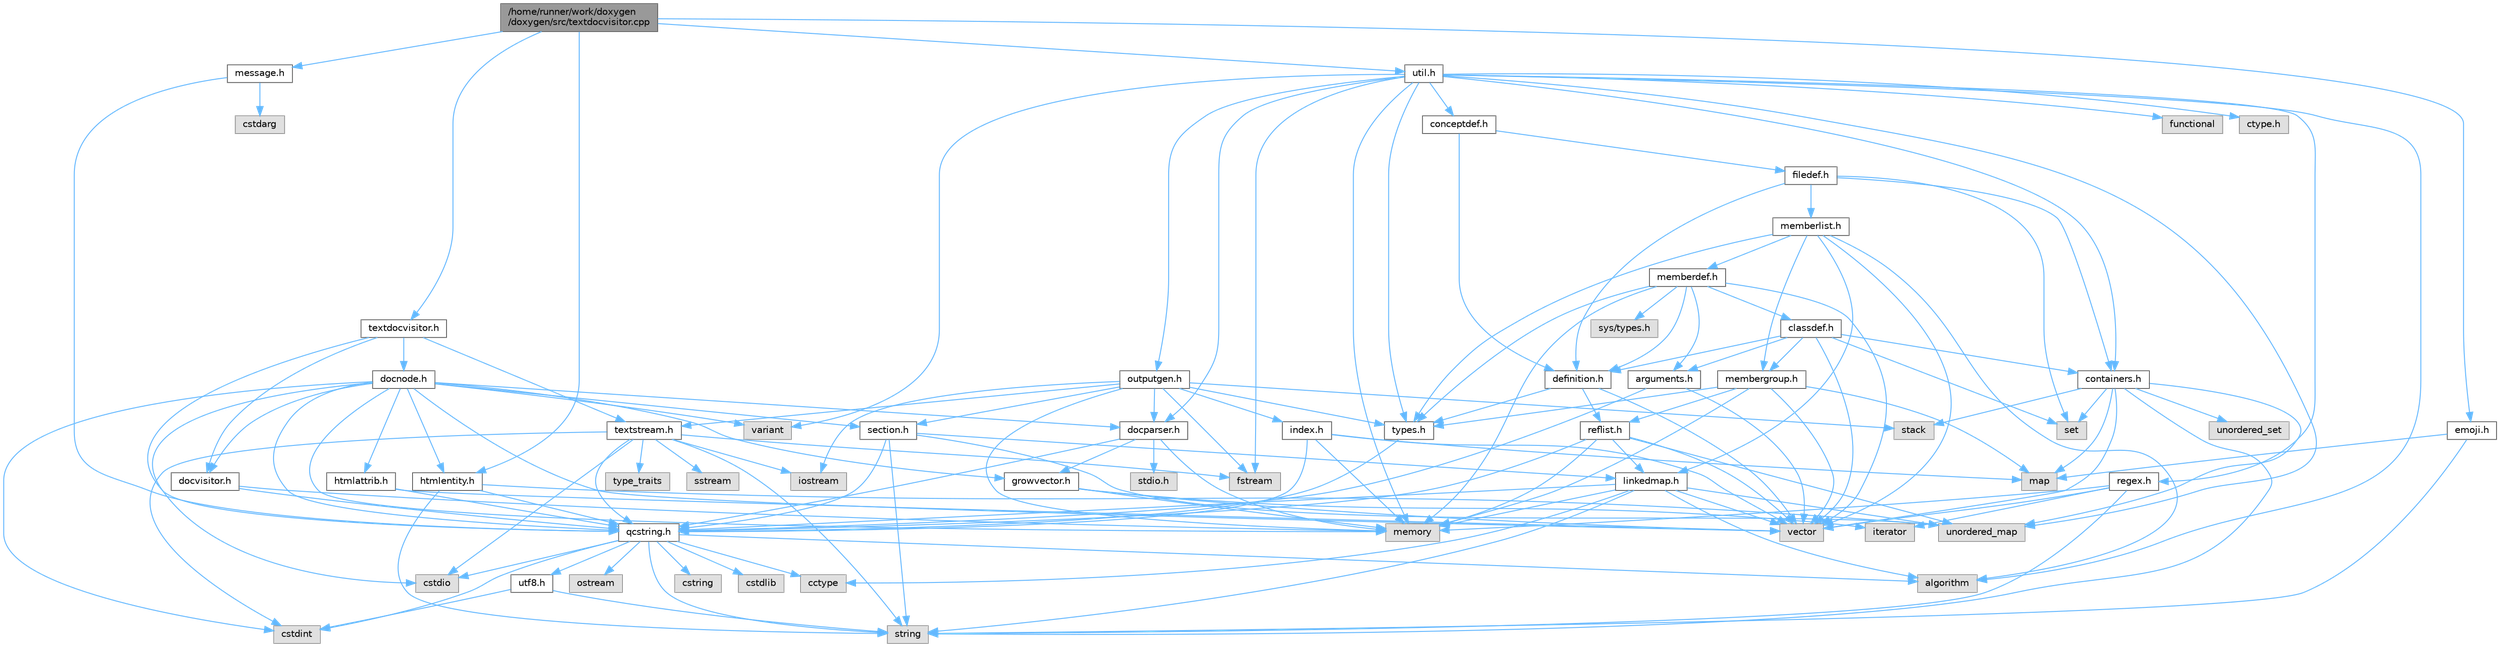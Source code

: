 digraph "/home/runner/work/doxygen/doxygen/src/textdocvisitor.cpp"
{
 // INTERACTIVE_SVG=YES
 // LATEX_PDF_SIZE
  bgcolor="transparent";
  edge [fontname=Helvetica,fontsize=10,labelfontname=Helvetica,labelfontsize=10];
  node [fontname=Helvetica,fontsize=10,shape=box,height=0.2,width=0.4];
  Node1 [label="/home/runner/work/doxygen\l/doxygen/src/textdocvisitor.cpp",height=0.2,width=0.4,color="gray40", fillcolor="grey60", style="filled", fontcolor="black",tooltip=" "];
  Node1 -> Node2 [color="steelblue1",style="solid",tooltip=" "];
  Node2 [label="textdocvisitor.h",height=0.2,width=0.4,color="grey40", fillcolor="white", style="filled",URL="$dd/d66/textdocvisitor_8h.html",tooltip=" "];
  Node2 -> Node3 [color="steelblue1",style="solid",tooltip=" "];
  Node3 [label="qcstring.h",height=0.2,width=0.4,color="grey40", fillcolor="white", style="filled",URL="$d7/d5c/qcstring_8h.html",tooltip=" "];
  Node3 -> Node4 [color="steelblue1",style="solid",tooltip=" "];
  Node4 [label="string",height=0.2,width=0.4,color="grey60", fillcolor="#E0E0E0", style="filled",tooltip=" "];
  Node3 -> Node5 [color="steelblue1",style="solid",tooltip=" "];
  Node5 [label="algorithm",height=0.2,width=0.4,color="grey60", fillcolor="#E0E0E0", style="filled",tooltip=" "];
  Node3 -> Node6 [color="steelblue1",style="solid",tooltip=" "];
  Node6 [label="cctype",height=0.2,width=0.4,color="grey60", fillcolor="#E0E0E0", style="filled",tooltip=" "];
  Node3 -> Node7 [color="steelblue1",style="solid",tooltip=" "];
  Node7 [label="cstring",height=0.2,width=0.4,color="grey60", fillcolor="#E0E0E0", style="filled",tooltip=" "];
  Node3 -> Node8 [color="steelblue1",style="solid",tooltip=" "];
  Node8 [label="cstdio",height=0.2,width=0.4,color="grey60", fillcolor="#E0E0E0", style="filled",tooltip=" "];
  Node3 -> Node9 [color="steelblue1",style="solid",tooltip=" "];
  Node9 [label="cstdlib",height=0.2,width=0.4,color="grey60", fillcolor="#E0E0E0", style="filled",tooltip=" "];
  Node3 -> Node10 [color="steelblue1",style="solid",tooltip=" "];
  Node10 [label="cstdint",height=0.2,width=0.4,color="grey60", fillcolor="#E0E0E0", style="filled",tooltip=" "];
  Node3 -> Node11 [color="steelblue1",style="solid",tooltip=" "];
  Node11 [label="ostream",height=0.2,width=0.4,color="grey60", fillcolor="#E0E0E0", style="filled",tooltip=" "];
  Node3 -> Node12 [color="steelblue1",style="solid",tooltip=" "];
  Node12 [label="utf8.h",height=0.2,width=0.4,color="grey40", fillcolor="white", style="filled",URL="$db/d7c/utf8_8h.html",tooltip="Various UTF8 related helper functions."];
  Node12 -> Node10 [color="steelblue1",style="solid",tooltip=" "];
  Node12 -> Node4 [color="steelblue1",style="solid",tooltip=" "];
  Node2 -> Node13 [color="steelblue1",style="solid",tooltip=" "];
  Node13 [label="docvisitor.h",height=0.2,width=0.4,color="grey40", fillcolor="white", style="filled",URL="$d2/d3c/docvisitor_8h.html",tooltip=" "];
  Node13 -> Node14 [color="steelblue1",style="solid",tooltip=" "];
  Node14 [label="memory",height=0.2,width=0.4,color="grey60", fillcolor="#E0E0E0", style="filled",tooltip=" "];
  Node13 -> Node3 [color="steelblue1",style="solid",tooltip=" "];
  Node2 -> Node15 [color="steelblue1",style="solid",tooltip=" "];
  Node15 [label="docnode.h",height=0.2,width=0.4,color="grey40", fillcolor="white", style="filled",URL="$de/d2b/docnode_8h.html",tooltip=" "];
  Node15 -> Node8 [color="steelblue1",style="solid",tooltip=" "];
  Node15 -> Node10 [color="steelblue1",style="solid",tooltip=" "];
  Node15 -> Node16 [color="steelblue1",style="solid",tooltip=" "];
  Node16 [label="vector",height=0.2,width=0.4,color="grey60", fillcolor="#E0E0E0", style="filled",tooltip=" "];
  Node15 -> Node14 [color="steelblue1",style="solid",tooltip=" "];
  Node15 -> Node17 [color="steelblue1",style="solid",tooltip=" "];
  Node17 [label="variant",height=0.2,width=0.4,color="grey60", fillcolor="#E0E0E0", style="filled",tooltip=" "];
  Node15 -> Node3 [color="steelblue1",style="solid",tooltip=" "];
  Node15 -> Node13 [color="steelblue1",style="solid",tooltip=" "];
  Node15 -> Node18 [color="steelblue1",style="solid",tooltip=" "];
  Node18 [label="docparser.h",height=0.2,width=0.4,color="grey40", fillcolor="white", style="filled",URL="$de/d9c/docparser_8h.html",tooltip=" "];
  Node18 -> Node19 [color="steelblue1",style="solid",tooltip=" "];
  Node19 [label="stdio.h",height=0.2,width=0.4,color="grey60", fillcolor="#E0E0E0", style="filled",tooltip=" "];
  Node18 -> Node14 [color="steelblue1",style="solid",tooltip=" "];
  Node18 -> Node3 [color="steelblue1",style="solid",tooltip=" "];
  Node18 -> Node20 [color="steelblue1",style="solid",tooltip=" "];
  Node20 [label="growvector.h",height=0.2,width=0.4,color="grey40", fillcolor="white", style="filled",URL="$d7/d50/growvector_8h.html",tooltip=" "];
  Node20 -> Node16 [color="steelblue1",style="solid",tooltip=" "];
  Node20 -> Node14 [color="steelblue1",style="solid",tooltip=" "];
  Node20 -> Node21 [color="steelblue1",style="solid",tooltip=" "];
  Node21 [label="iterator",height=0.2,width=0.4,color="grey60", fillcolor="#E0E0E0", style="filled",tooltip=" "];
  Node15 -> Node22 [color="steelblue1",style="solid",tooltip=" "];
  Node22 [label="htmlattrib.h",height=0.2,width=0.4,color="grey40", fillcolor="white", style="filled",URL="$d0/d73/htmlattrib_8h.html",tooltip=" "];
  Node22 -> Node16 [color="steelblue1",style="solid",tooltip=" "];
  Node22 -> Node3 [color="steelblue1",style="solid",tooltip=" "];
  Node15 -> Node23 [color="steelblue1",style="solid",tooltip=" "];
  Node23 [label="htmlentity.h",height=0.2,width=0.4,color="grey40", fillcolor="white", style="filled",URL="$db/dc6/htmlentity_8h.html",tooltip=" "];
  Node23 -> Node24 [color="steelblue1",style="solid",tooltip=" "];
  Node24 [label="unordered_map",height=0.2,width=0.4,color="grey60", fillcolor="#E0E0E0", style="filled",tooltip=" "];
  Node23 -> Node4 [color="steelblue1",style="solid",tooltip=" "];
  Node23 -> Node3 [color="steelblue1",style="solid",tooltip=" "];
  Node15 -> Node20 [color="steelblue1",style="solid",tooltip=" "];
  Node15 -> Node25 [color="steelblue1",style="solid",tooltip=" "];
  Node25 [label="section.h",height=0.2,width=0.4,color="grey40", fillcolor="white", style="filled",URL="$d1/d2a/section_8h.html",tooltip=" "];
  Node25 -> Node4 [color="steelblue1",style="solid",tooltip=" "];
  Node25 -> Node24 [color="steelblue1",style="solid",tooltip=" "];
  Node25 -> Node3 [color="steelblue1",style="solid",tooltip=" "];
  Node25 -> Node26 [color="steelblue1",style="solid",tooltip=" "];
  Node26 [label="linkedmap.h",height=0.2,width=0.4,color="grey40", fillcolor="white", style="filled",URL="$da/de1/linkedmap_8h.html",tooltip=" "];
  Node26 -> Node24 [color="steelblue1",style="solid",tooltip=" "];
  Node26 -> Node16 [color="steelblue1",style="solid",tooltip=" "];
  Node26 -> Node14 [color="steelblue1",style="solid",tooltip=" "];
  Node26 -> Node4 [color="steelblue1",style="solid",tooltip=" "];
  Node26 -> Node5 [color="steelblue1",style="solid",tooltip=" "];
  Node26 -> Node6 [color="steelblue1",style="solid",tooltip=" "];
  Node26 -> Node3 [color="steelblue1",style="solid",tooltip=" "];
  Node2 -> Node27 [color="steelblue1",style="solid",tooltip=" "];
  Node27 [label="textstream.h",height=0.2,width=0.4,color="grey40", fillcolor="white", style="filled",URL="$d4/d7d/textstream_8h.html",tooltip=" "];
  Node27 -> Node4 [color="steelblue1",style="solid",tooltip=" "];
  Node27 -> Node28 [color="steelblue1",style="solid",tooltip=" "];
  Node28 [label="iostream",height=0.2,width=0.4,color="grey60", fillcolor="#E0E0E0", style="filled",tooltip=" "];
  Node27 -> Node29 [color="steelblue1",style="solid",tooltip=" "];
  Node29 [label="sstream",height=0.2,width=0.4,color="grey60", fillcolor="#E0E0E0", style="filled",tooltip=" "];
  Node27 -> Node10 [color="steelblue1",style="solid",tooltip=" "];
  Node27 -> Node8 [color="steelblue1",style="solid",tooltip=" "];
  Node27 -> Node30 [color="steelblue1",style="solid",tooltip=" "];
  Node30 [label="fstream",height=0.2,width=0.4,color="grey60", fillcolor="#E0E0E0", style="filled",tooltip=" "];
  Node27 -> Node31 [color="steelblue1",style="solid",tooltip=" "];
  Node31 [label="type_traits",height=0.2,width=0.4,color="grey60", fillcolor="#E0E0E0", style="filled",tooltip=" "];
  Node27 -> Node3 [color="steelblue1",style="solid",tooltip=" "];
  Node1 -> Node32 [color="steelblue1",style="solid",tooltip=" "];
  Node32 [label="message.h",height=0.2,width=0.4,color="grey40", fillcolor="white", style="filled",URL="$d2/d0d/message_8h.html",tooltip=" "];
  Node32 -> Node33 [color="steelblue1",style="solid",tooltip=" "];
  Node33 [label="cstdarg",height=0.2,width=0.4,color="grey60", fillcolor="#E0E0E0", style="filled",tooltip=" "];
  Node32 -> Node3 [color="steelblue1",style="solid",tooltip=" "];
  Node1 -> Node34 [color="steelblue1",style="solid",tooltip=" "];
  Node34 [label="util.h",height=0.2,width=0.4,color="grey40", fillcolor="white", style="filled",URL="$d8/d3c/util_8h.html",tooltip="A bunch of utility functions."];
  Node34 -> Node14 [color="steelblue1",style="solid",tooltip=" "];
  Node34 -> Node24 [color="steelblue1",style="solid",tooltip=" "];
  Node34 -> Node5 [color="steelblue1",style="solid",tooltip=" "];
  Node34 -> Node35 [color="steelblue1",style="solid",tooltip=" "];
  Node35 [label="functional",height=0.2,width=0.4,color="grey60", fillcolor="#E0E0E0", style="filled",tooltip=" "];
  Node34 -> Node30 [color="steelblue1",style="solid",tooltip=" "];
  Node34 -> Node17 [color="steelblue1",style="solid",tooltip=" "];
  Node34 -> Node36 [color="steelblue1",style="solid",tooltip=" "];
  Node36 [label="ctype.h",height=0.2,width=0.4,color="grey60", fillcolor="#E0E0E0", style="filled",tooltip=" "];
  Node34 -> Node37 [color="steelblue1",style="solid",tooltip=" "];
  Node37 [label="types.h",height=0.2,width=0.4,color="grey40", fillcolor="white", style="filled",URL="$d9/d49/types_8h.html",tooltip="This file contains a number of basic enums and types."];
  Node37 -> Node3 [color="steelblue1",style="solid",tooltip=" "];
  Node34 -> Node18 [color="steelblue1",style="solid",tooltip=" "];
  Node34 -> Node38 [color="steelblue1",style="solid",tooltip=" "];
  Node38 [label="containers.h",height=0.2,width=0.4,color="grey40", fillcolor="white", style="filled",URL="$d5/d75/containers_8h.html",tooltip=" "];
  Node38 -> Node16 [color="steelblue1",style="solid",tooltip=" "];
  Node38 -> Node4 [color="steelblue1",style="solid",tooltip=" "];
  Node38 -> Node39 [color="steelblue1",style="solid",tooltip=" "];
  Node39 [label="set",height=0.2,width=0.4,color="grey60", fillcolor="#E0E0E0", style="filled",tooltip=" "];
  Node38 -> Node40 [color="steelblue1",style="solid",tooltip=" "];
  Node40 [label="map",height=0.2,width=0.4,color="grey60", fillcolor="#E0E0E0", style="filled",tooltip=" "];
  Node38 -> Node41 [color="steelblue1",style="solid",tooltip=" "];
  Node41 [label="unordered_set",height=0.2,width=0.4,color="grey60", fillcolor="#E0E0E0", style="filled",tooltip=" "];
  Node38 -> Node24 [color="steelblue1",style="solid",tooltip=" "];
  Node38 -> Node42 [color="steelblue1",style="solid",tooltip=" "];
  Node42 [label="stack",height=0.2,width=0.4,color="grey60", fillcolor="#E0E0E0", style="filled",tooltip=" "];
  Node34 -> Node43 [color="steelblue1",style="solid",tooltip=" "];
  Node43 [label="outputgen.h",height=0.2,width=0.4,color="grey40", fillcolor="white", style="filled",URL="$df/d06/outputgen_8h.html",tooltip=" "];
  Node43 -> Node14 [color="steelblue1",style="solid",tooltip=" "];
  Node43 -> Node42 [color="steelblue1",style="solid",tooltip=" "];
  Node43 -> Node28 [color="steelblue1",style="solid",tooltip=" "];
  Node43 -> Node30 [color="steelblue1",style="solid",tooltip=" "];
  Node43 -> Node37 [color="steelblue1",style="solid",tooltip=" "];
  Node43 -> Node44 [color="steelblue1",style="solid",tooltip=" "];
  Node44 [label="index.h",height=0.2,width=0.4,color="grey40", fillcolor="white", style="filled",URL="$d1/db5/index_8h.html",tooltip=" "];
  Node44 -> Node14 [color="steelblue1",style="solid",tooltip=" "];
  Node44 -> Node16 [color="steelblue1",style="solid",tooltip=" "];
  Node44 -> Node40 [color="steelblue1",style="solid",tooltip=" "];
  Node44 -> Node3 [color="steelblue1",style="solid",tooltip=" "];
  Node43 -> Node25 [color="steelblue1",style="solid",tooltip=" "];
  Node43 -> Node27 [color="steelblue1",style="solid",tooltip=" "];
  Node43 -> Node18 [color="steelblue1",style="solid",tooltip=" "];
  Node34 -> Node45 [color="steelblue1",style="solid",tooltip=" "];
  Node45 [label="regex.h",height=0.2,width=0.4,color="grey40", fillcolor="white", style="filled",URL="$d1/d21/regex_8h.html",tooltip=" "];
  Node45 -> Node14 [color="steelblue1",style="solid",tooltip=" "];
  Node45 -> Node4 [color="steelblue1",style="solid",tooltip=" "];
  Node45 -> Node16 [color="steelblue1",style="solid",tooltip=" "];
  Node45 -> Node21 [color="steelblue1",style="solid",tooltip=" "];
  Node34 -> Node46 [color="steelblue1",style="solid",tooltip=" "];
  Node46 [label="conceptdef.h",height=0.2,width=0.4,color="grey40", fillcolor="white", style="filled",URL="$da/df1/conceptdef_8h.html",tooltip=" "];
  Node46 -> Node47 [color="steelblue1",style="solid",tooltip=" "];
  Node47 [label="definition.h",height=0.2,width=0.4,color="grey40", fillcolor="white", style="filled",URL="$df/da1/definition_8h.html",tooltip=" "];
  Node47 -> Node16 [color="steelblue1",style="solid",tooltip=" "];
  Node47 -> Node37 [color="steelblue1",style="solid",tooltip=" "];
  Node47 -> Node48 [color="steelblue1",style="solid",tooltip=" "];
  Node48 [label="reflist.h",height=0.2,width=0.4,color="grey40", fillcolor="white", style="filled",URL="$d1/d02/reflist_8h.html",tooltip=" "];
  Node48 -> Node16 [color="steelblue1",style="solid",tooltip=" "];
  Node48 -> Node24 [color="steelblue1",style="solid",tooltip=" "];
  Node48 -> Node14 [color="steelblue1",style="solid",tooltip=" "];
  Node48 -> Node3 [color="steelblue1",style="solid",tooltip=" "];
  Node48 -> Node26 [color="steelblue1",style="solid",tooltip=" "];
  Node46 -> Node49 [color="steelblue1",style="solid",tooltip=" "];
  Node49 [label="filedef.h",height=0.2,width=0.4,color="grey40", fillcolor="white", style="filled",URL="$d4/d3a/filedef_8h.html",tooltip=" "];
  Node49 -> Node39 [color="steelblue1",style="solid",tooltip=" "];
  Node49 -> Node47 [color="steelblue1",style="solid",tooltip=" "];
  Node49 -> Node50 [color="steelblue1",style="solid",tooltip=" "];
  Node50 [label="memberlist.h",height=0.2,width=0.4,color="grey40", fillcolor="white", style="filled",URL="$dd/d78/memberlist_8h.html",tooltip=" "];
  Node50 -> Node16 [color="steelblue1",style="solid",tooltip=" "];
  Node50 -> Node5 [color="steelblue1",style="solid",tooltip=" "];
  Node50 -> Node51 [color="steelblue1",style="solid",tooltip=" "];
  Node51 [label="memberdef.h",height=0.2,width=0.4,color="grey40", fillcolor="white", style="filled",URL="$d4/d46/memberdef_8h.html",tooltip=" "];
  Node51 -> Node16 [color="steelblue1",style="solid",tooltip=" "];
  Node51 -> Node14 [color="steelblue1",style="solid",tooltip=" "];
  Node51 -> Node52 [color="steelblue1",style="solid",tooltip=" "];
  Node52 [label="sys/types.h",height=0.2,width=0.4,color="grey60", fillcolor="#E0E0E0", style="filled",tooltip=" "];
  Node51 -> Node37 [color="steelblue1",style="solid",tooltip=" "];
  Node51 -> Node47 [color="steelblue1",style="solid",tooltip=" "];
  Node51 -> Node53 [color="steelblue1",style="solid",tooltip=" "];
  Node53 [label="arguments.h",height=0.2,width=0.4,color="grey40", fillcolor="white", style="filled",URL="$df/d9b/arguments_8h.html",tooltip=" "];
  Node53 -> Node16 [color="steelblue1",style="solid",tooltip=" "];
  Node53 -> Node3 [color="steelblue1",style="solid",tooltip=" "];
  Node51 -> Node54 [color="steelblue1",style="solid",tooltip=" "];
  Node54 [label="classdef.h",height=0.2,width=0.4,color="grey40", fillcolor="white", style="filled",URL="$d1/da6/classdef_8h.html",tooltip=" "];
  Node54 -> Node16 [color="steelblue1",style="solid",tooltip=" "];
  Node54 -> Node39 [color="steelblue1",style="solid",tooltip=" "];
  Node54 -> Node38 [color="steelblue1",style="solid",tooltip=" "];
  Node54 -> Node47 [color="steelblue1",style="solid",tooltip=" "];
  Node54 -> Node53 [color="steelblue1",style="solid",tooltip=" "];
  Node54 -> Node55 [color="steelblue1",style="solid",tooltip=" "];
  Node55 [label="membergroup.h",height=0.2,width=0.4,color="grey40", fillcolor="white", style="filled",URL="$d9/d11/membergroup_8h.html",tooltip=" "];
  Node55 -> Node16 [color="steelblue1",style="solid",tooltip=" "];
  Node55 -> Node40 [color="steelblue1",style="solid",tooltip=" "];
  Node55 -> Node14 [color="steelblue1",style="solid",tooltip=" "];
  Node55 -> Node37 [color="steelblue1",style="solid",tooltip=" "];
  Node55 -> Node48 [color="steelblue1",style="solid",tooltip=" "];
  Node50 -> Node26 [color="steelblue1",style="solid",tooltip=" "];
  Node50 -> Node37 [color="steelblue1",style="solid",tooltip=" "];
  Node50 -> Node55 [color="steelblue1",style="solid",tooltip=" "];
  Node49 -> Node38 [color="steelblue1",style="solid",tooltip=" "];
  Node1 -> Node23 [color="steelblue1",style="solid",tooltip=" "];
  Node1 -> Node56 [color="steelblue1",style="solid",tooltip=" "];
  Node56 [label="emoji.h",height=0.2,width=0.4,color="grey40", fillcolor="white", style="filled",URL="$d6/dd3/emoji_8h.html",tooltip=" "];
  Node56 -> Node40 [color="steelblue1",style="solid",tooltip=" "];
  Node56 -> Node4 [color="steelblue1",style="solid",tooltip=" "];
}
